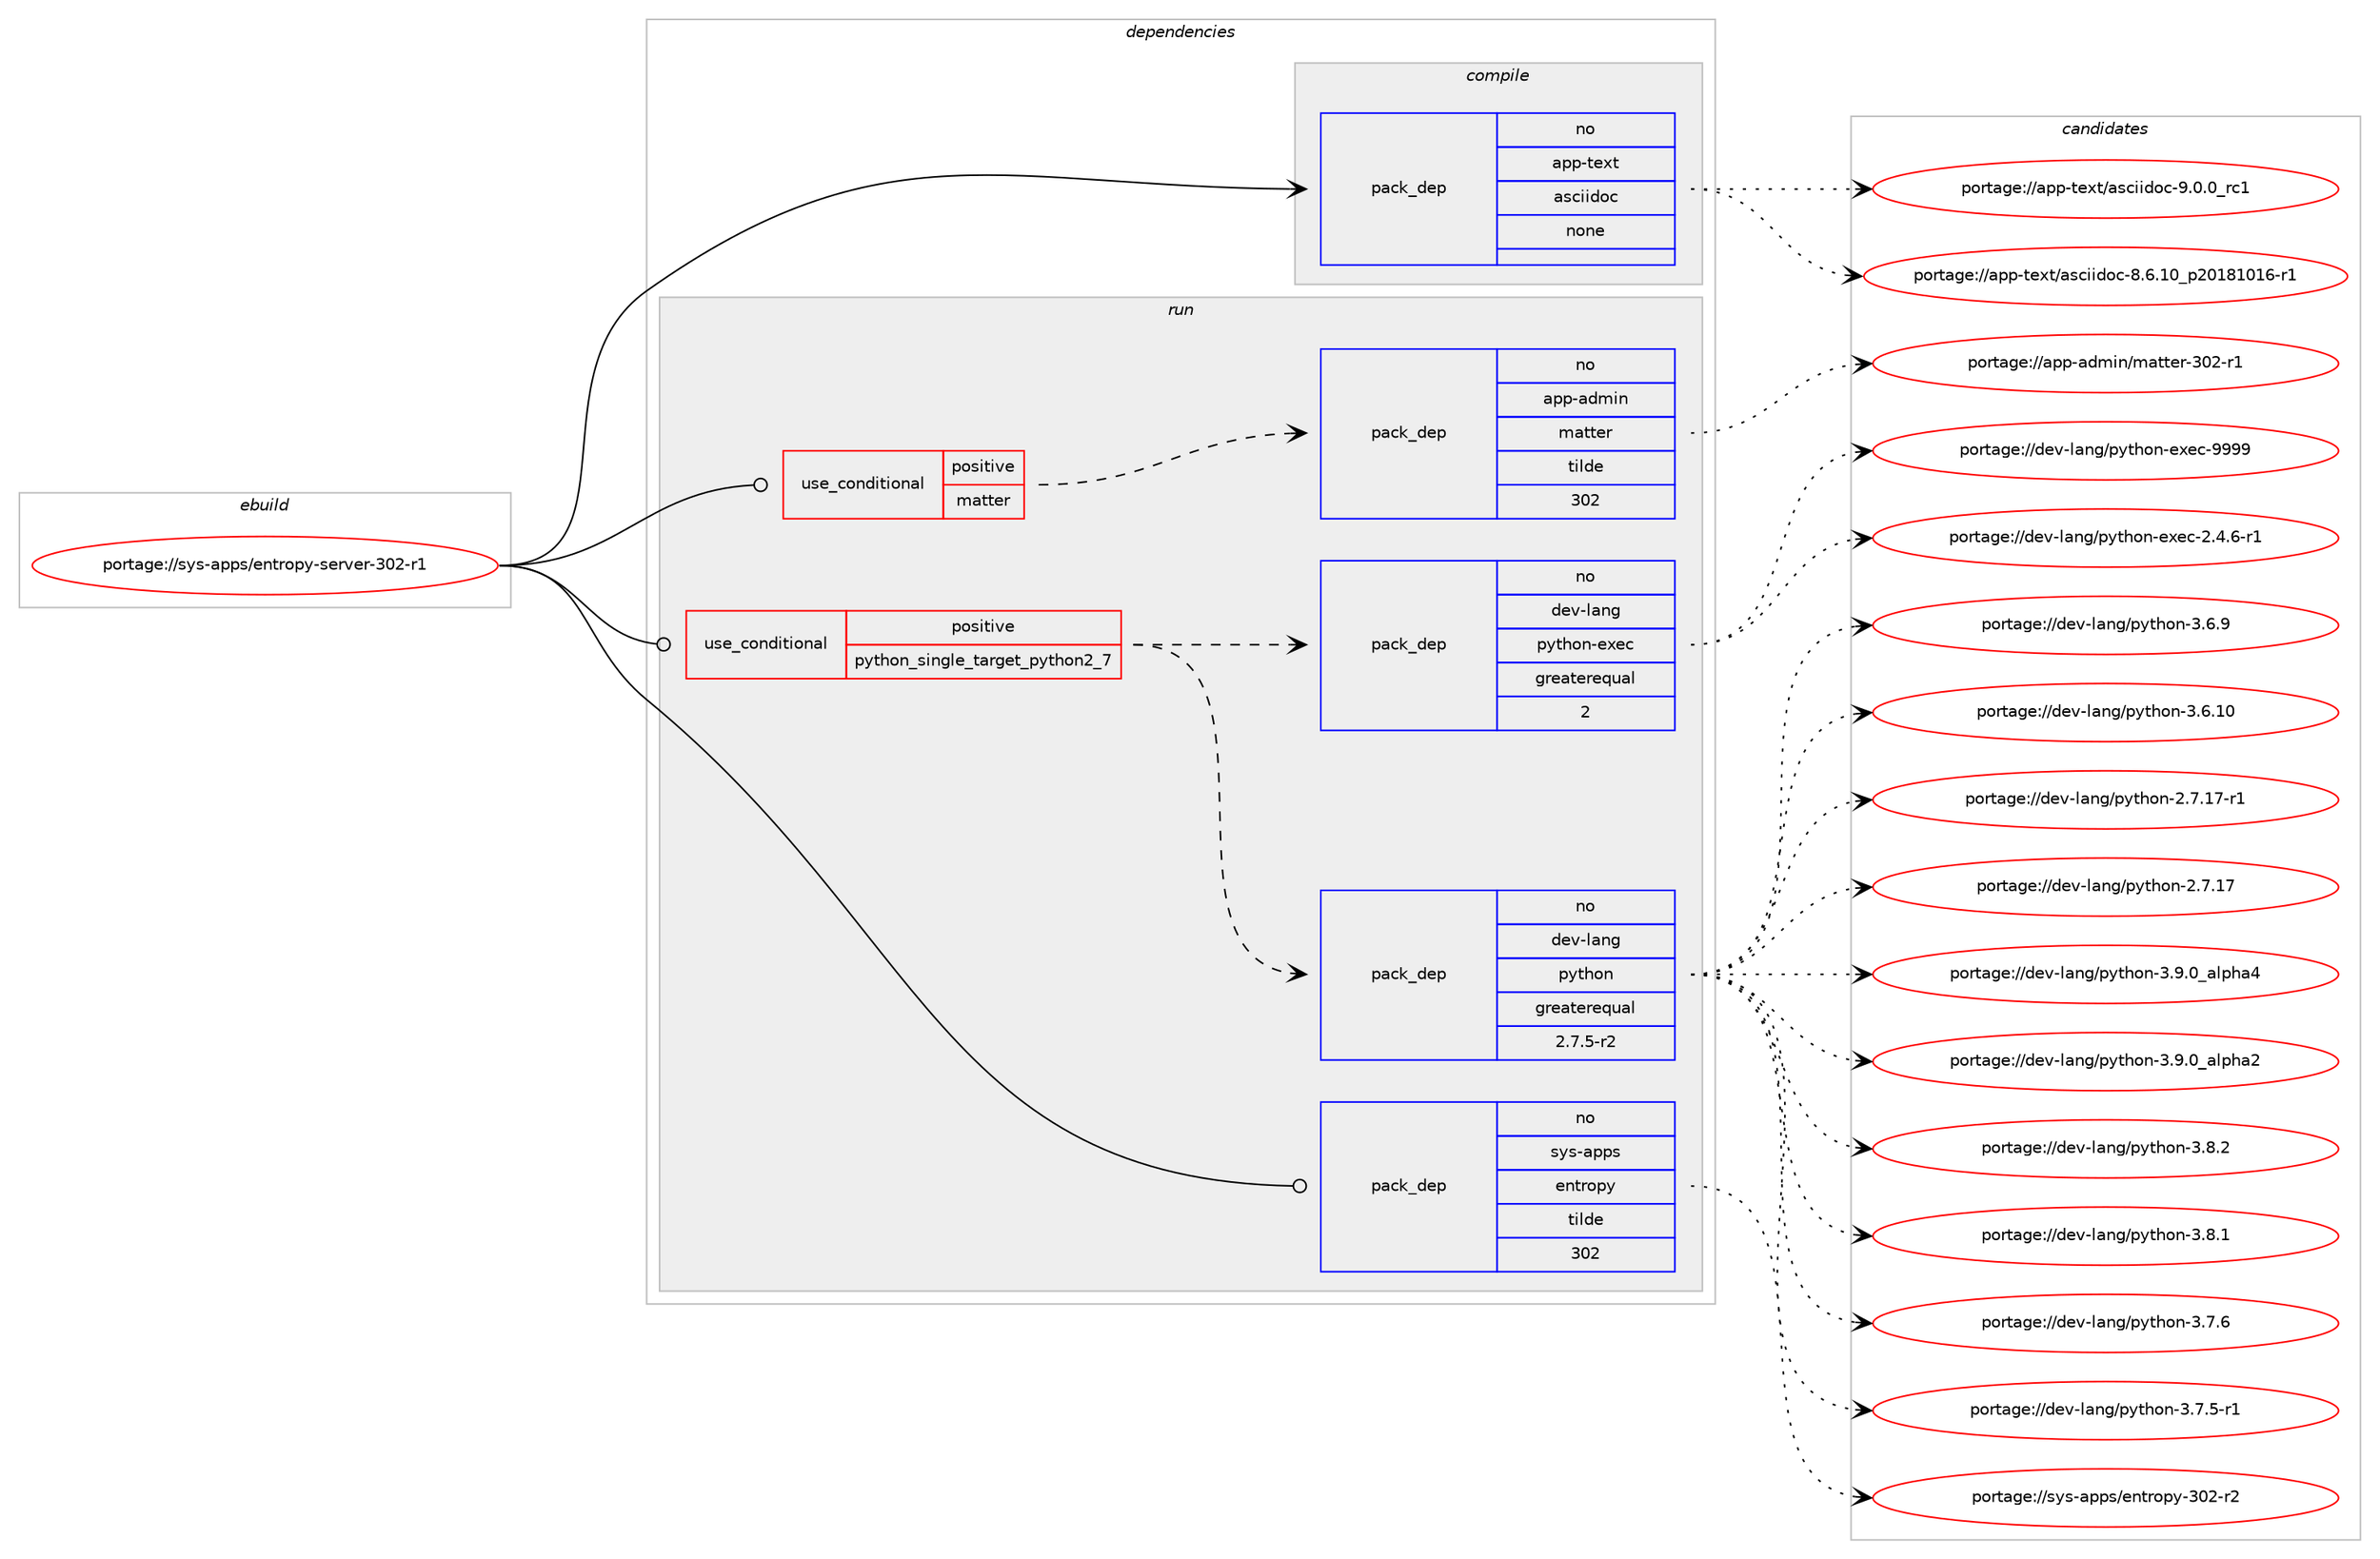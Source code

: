 digraph prolog {

# *************
# Graph options
# *************

newrank=true;
concentrate=true;
compound=true;
graph [rankdir=LR,fontname=Helvetica,fontsize=10,ranksep=1.5];#, ranksep=2.5, nodesep=0.2];
edge  [arrowhead=vee];
node  [fontname=Helvetica,fontsize=10];

# **********
# The ebuild
# **********

subgraph cluster_leftcol {
color=gray;
rank=same;
label=<<i>ebuild</i>>;
id [label="portage://sys-apps/entropy-server-302-r1", color=red, width=4, href="../sys-apps/entropy-server-302-r1.svg"];
}

# ****************
# The dependencies
# ****************

subgraph cluster_midcol {
color=gray;
label=<<i>dependencies</i>>;
subgraph cluster_compile {
fillcolor="#eeeeee";
style=filled;
label=<<i>compile</i>>;
subgraph pack31239 {
dependency40878 [label=<<TABLE BORDER="0" CELLBORDER="1" CELLSPACING="0" CELLPADDING="4" WIDTH="220"><TR><TD ROWSPAN="6" CELLPADDING="30">pack_dep</TD></TR><TR><TD WIDTH="110">no</TD></TR><TR><TD>app-text</TD></TR><TR><TD>asciidoc</TD></TR><TR><TD>none</TD></TR><TR><TD></TD></TR></TABLE>>, shape=none, color=blue];
}
id:e -> dependency40878:w [weight=20,style="solid",arrowhead="vee"];
}
subgraph cluster_compileandrun {
fillcolor="#eeeeee";
style=filled;
label=<<i>compile and run</i>>;
}
subgraph cluster_run {
fillcolor="#eeeeee";
style=filled;
label=<<i>run</i>>;
subgraph cond8694 {
dependency40879 [label=<<TABLE BORDER="0" CELLBORDER="1" CELLSPACING="0" CELLPADDING="4"><TR><TD ROWSPAN="3" CELLPADDING="10">use_conditional</TD></TR><TR><TD>positive</TD></TR><TR><TD>matter</TD></TR></TABLE>>, shape=none, color=red];
subgraph pack31240 {
dependency40880 [label=<<TABLE BORDER="0" CELLBORDER="1" CELLSPACING="0" CELLPADDING="4" WIDTH="220"><TR><TD ROWSPAN="6" CELLPADDING="30">pack_dep</TD></TR><TR><TD WIDTH="110">no</TD></TR><TR><TD>app-admin</TD></TR><TR><TD>matter</TD></TR><TR><TD>tilde</TD></TR><TR><TD>302</TD></TR></TABLE>>, shape=none, color=blue];
}
dependency40879:e -> dependency40880:w [weight=20,style="dashed",arrowhead="vee"];
}
id:e -> dependency40879:w [weight=20,style="solid",arrowhead="odot"];
subgraph cond8695 {
dependency40881 [label=<<TABLE BORDER="0" CELLBORDER="1" CELLSPACING="0" CELLPADDING="4"><TR><TD ROWSPAN="3" CELLPADDING="10">use_conditional</TD></TR><TR><TD>positive</TD></TR><TR><TD>python_single_target_python2_7</TD></TR></TABLE>>, shape=none, color=red];
subgraph pack31241 {
dependency40882 [label=<<TABLE BORDER="0" CELLBORDER="1" CELLSPACING="0" CELLPADDING="4" WIDTH="220"><TR><TD ROWSPAN="6" CELLPADDING="30">pack_dep</TD></TR><TR><TD WIDTH="110">no</TD></TR><TR><TD>dev-lang</TD></TR><TR><TD>python</TD></TR><TR><TD>greaterequal</TD></TR><TR><TD>2.7.5-r2</TD></TR></TABLE>>, shape=none, color=blue];
}
dependency40881:e -> dependency40882:w [weight=20,style="dashed",arrowhead="vee"];
subgraph pack31242 {
dependency40883 [label=<<TABLE BORDER="0" CELLBORDER="1" CELLSPACING="0" CELLPADDING="4" WIDTH="220"><TR><TD ROWSPAN="6" CELLPADDING="30">pack_dep</TD></TR><TR><TD WIDTH="110">no</TD></TR><TR><TD>dev-lang</TD></TR><TR><TD>python-exec</TD></TR><TR><TD>greaterequal</TD></TR><TR><TD>2</TD></TR></TABLE>>, shape=none, color=blue];
}
dependency40881:e -> dependency40883:w [weight=20,style="dashed",arrowhead="vee"];
}
id:e -> dependency40881:w [weight=20,style="solid",arrowhead="odot"];
subgraph pack31243 {
dependency40884 [label=<<TABLE BORDER="0" CELLBORDER="1" CELLSPACING="0" CELLPADDING="4" WIDTH="220"><TR><TD ROWSPAN="6" CELLPADDING="30">pack_dep</TD></TR><TR><TD WIDTH="110">no</TD></TR><TR><TD>sys-apps</TD></TR><TR><TD>entropy</TD></TR><TR><TD>tilde</TD></TR><TR><TD>302</TD></TR></TABLE>>, shape=none, color=blue];
}
id:e -> dependency40884:w [weight=20,style="solid",arrowhead="odot"];
}
}

# **************
# The candidates
# **************

subgraph cluster_choices {
rank=same;
color=gray;
label=<<i>candidates</i>>;

subgraph choice31239 {
color=black;
nodesep=1;
choice971121124511610112011647971159910510510011199455746484648951149949 [label="portage://app-text/asciidoc-9.0.0_rc1", color=red, width=4,href="../app-text/asciidoc-9.0.0_rc1.svg"];
choice971121124511610112011647971159910510510011199455646544649489511250484956494849544511449 [label="portage://app-text/asciidoc-8.6.10_p20181016-r1", color=red, width=4,href="../app-text/asciidoc-8.6.10_p20181016-r1.svg"];
dependency40878:e -> choice971121124511610112011647971159910510510011199455746484648951149949:w [style=dotted,weight="100"];
dependency40878:e -> choice971121124511610112011647971159910510510011199455646544649489511250484956494849544511449:w [style=dotted,weight="100"];
}
subgraph choice31240 {
color=black;
nodesep=1;
choice9711211245971001091051104710997116116101114455148504511449 [label="portage://app-admin/matter-302-r1", color=red, width=4,href="../app-admin/matter-302-r1.svg"];
dependency40880:e -> choice9711211245971001091051104710997116116101114455148504511449:w [style=dotted,weight="100"];
}
subgraph choice31241 {
color=black;
nodesep=1;
choice10010111845108971101034711212111610411111045514657464895971081121049752 [label="portage://dev-lang/python-3.9.0_alpha4", color=red, width=4,href="../dev-lang/python-3.9.0_alpha4.svg"];
choice10010111845108971101034711212111610411111045514657464895971081121049750 [label="portage://dev-lang/python-3.9.0_alpha2", color=red, width=4,href="../dev-lang/python-3.9.0_alpha2.svg"];
choice100101118451089711010347112121116104111110455146564650 [label="portage://dev-lang/python-3.8.2", color=red, width=4,href="../dev-lang/python-3.8.2.svg"];
choice100101118451089711010347112121116104111110455146564649 [label="portage://dev-lang/python-3.8.1", color=red, width=4,href="../dev-lang/python-3.8.1.svg"];
choice100101118451089711010347112121116104111110455146554654 [label="portage://dev-lang/python-3.7.6", color=red, width=4,href="../dev-lang/python-3.7.6.svg"];
choice1001011184510897110103471121211161041111104551465546534511449 [label="portage://dev-lang/python-3.7.5-r1", color=red, width=4,href="../dev-lang/python-3.7.5-r1.svg"];
choice100101118451089711010347112121116104111110455146544657 [label="portage://dev-lang/python-3.6.9", color=red, width=4,href="../dev-lang/python-3.6.9.svg"];
choice10010111845108971101034711212111610411111045514654464948 [label="portage://dev-lang/python-3.6.10", color=red, width=4,href="../dev-lang/python-3.6.10.svg"];
choice100101118451089711010347112121116104111110455046554649554511449 [label="portage://dev-lang/python-2.7.17-r1", color=red, width=4,href="../dev-lang/python-2.7.17-r1.svg"];
choice10010111845108971101034711212111610411111045504655464955 [label="portage://dev-lang/python-2.7.17", color=red, width=4,href="../dev-lang/python-2.7.17.svg"];
dependency40882:e -> choice10010111845108971101034711212111610411111045514657464895971081121049752:w [style=dotted,weight="100"];
dependency40882:e -> choice10010111845108971101034711212111610411111045514657464895971081121049750:w [style=dotted,weight="100"];
dependency40882:e -> choice100101118451089711010347112121116104111110455146564650:w [style=dotted,weight="100"];
dependency40882:e -> choice100101118451089711010347112121116104111110455146564649:w [style=dotted,weight="100"];
dependency40882:e -> choice100101118451089711010347112121116104111110455146554654:w [style=dotted,weight="100"];
dependency40882:e -> choice1001011184510897110103471121211161041111104551465546534511449:w [style=dotted,weight="100"];
dependency40882:e -> choice100101118451089711010347112121116104111110455146544657:w [style=dotted,weight="100"];
dependency40882:e -> choice10010111845108971101034711212111610411111045514654464948:w [style=dotted,weight="100"];
dependency40882:e -> choice100101118451089711010347112121116104111110455046554649554511449:w [style=dotted,weight="100"];
dependency40882:e -> choice10010111845108971101034711212111610411111045504655464955:w [style=dotted,weight="100"];
}
subgraph choice31242 {
color=black;
nodesep=1;
choice10010111845108971101034711212111610411111045101120101994557575757 [label="portage://dev-lang/python-exec-9999", color=red, width=4,href="../dev-lang/python-exec-9999.svg"];
choice10010111845108971101034711212111610411111045101120101994550465246544511449 [label="portage://dev-lang/python-exec-2.4.6-r1", color=red, width=4,href="../dev-lang/python-exec-2.4.6-r1.svg"];
dependency40883:e -> choice10010111845108971101034711212111610411111045101120101994557575757:w [style=dotted,weight="100"];
dependency40883:e -> choice10010111845108971101034711212111610411111045101120101994550465246544511449:w [style=dotted,weight="100"];
}
subgraph choice31243 {
color=black;
nodesep=1;
choice115121115459711211211547101110116114111112121455148504511450 [label="portage://sys-apps/entropy-302-r2", color=red, width=4,href="../sys-apps/entropy-302-r2.svg"];
dependency40884:e -> choice115121115459711211211547101110116114111112121455148504511450:w [style=dotted,weight="100"];
}
}

}
